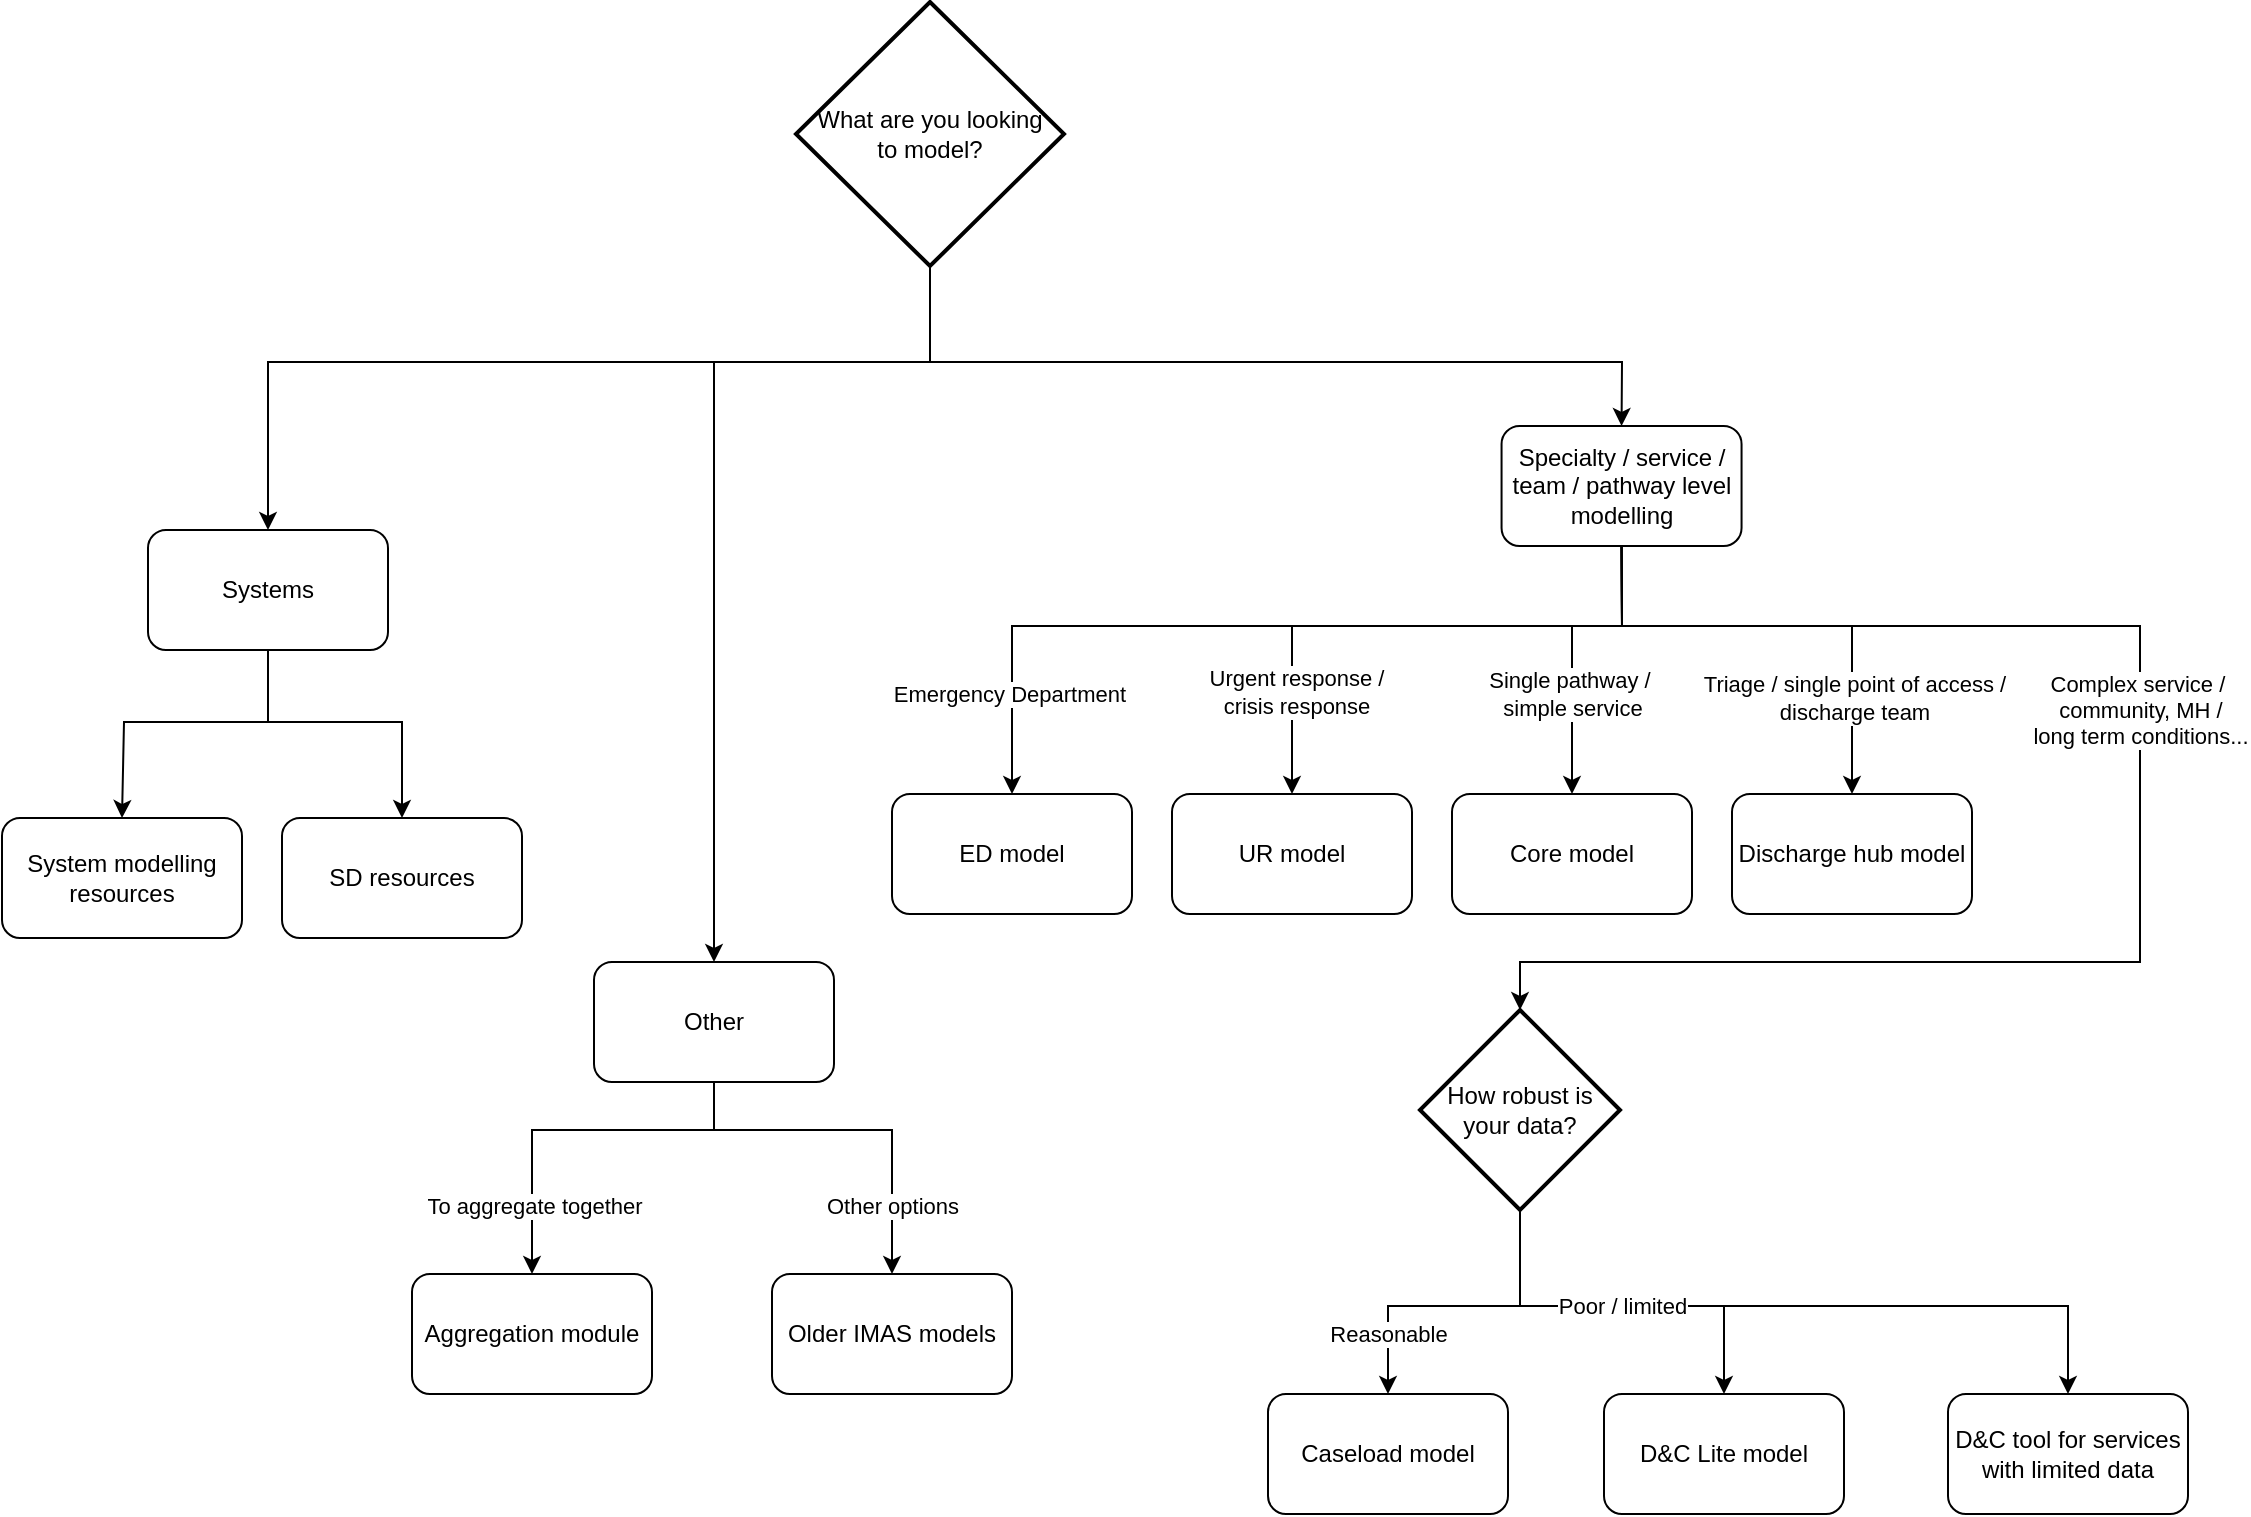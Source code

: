 <mxfile version="21.7.4" type="device">
  <diagram id="C5RBs43oDa-KdzZeNtuy" name="Page-1">
    <mxGraphModel dx="1105" dy="745" grid="1" gridSize="12" guides="1" tooltips="1" connect="1" arrows="1" fold="1" page="1" pageScale="1" pageWidth="1169" pageHeight="827" math="0" shadow="0">
      <root>
        <mxCell id="WIyWlLk6GJQsqaUBKTNV-0" />
        <mxCell id="WIyWlLk6GJQsqaUBKTNV-1" parent="WIyWlLk6GJQsqaUBKTNV-0" />
        <mxCell id="5E1nAYv6gYLTOcTYY_E6-1" value="Systems" style="rounded=1;whiteSpace=wrap;html=1;" parent="WIyWlLk6GJQsqaUBKTNV-1" vertex="1">
          <mxGeometry x="108" y="324" width="120" height="60" as="geometry" />
        </mxCell>
        <UserObject label="System modelling resources" link="https://future.nhs.uk/Demand_Capacity/view?objectId=37445680" id="5E1nAYv6gYLTOcTYY_E6-3">
          <mxCell style="rounded=1;whiteSpace=wrap;html=1;" parent="WIyWlLk6GJQsqaUBKTNV-1" vertex="1">
            <mxGeometry x="35" y="468" width="120" height="60" as="geometry" />
          </mxCell>
        </UserObject>
        <UserObject label="SD resources" link="https://future.nhs.uk/Demand_Capacity/view?objectId=38361776" id="5E1nAYv6gYLTOcTYY_E6-4">
          <mxCell style="rounded=1;whiteSpace=wrap;html=1;" parent="WIyWlLk6GJQsqaUBKTNV-1" vertex="1">
            <mxGeometry x="175" y="468" width="120" height="60" as="geometry" />
          </mxCell>
        </UserObject>
        <mxCell id="5E1nAYv6gYLTOcTYY_E6-6" value="Specialty / service / team / pathway level modelling" style="rounded=1;whiteSpace=wrap;html=1;" parent="WIyWlLk6GJQsqaUBKTNV-1" vertex="1">
          <mxGeometry x="784.78" y="272" width="120" height="60" as="geometry" />
        </mxCell>
        <UserObject label="ED model" link="https://www.england.nhs.uk/ourwork/demand-and-capacity/service-level-demand-and-capacity-planning/models/demand-and-capacity-emergency-department-model/" linkTarget="_blank" id="5E1nAYv6gYLTOcTYY_E6-12">
          <mxCell style="rounded=1;whiteSpace=wrap;html=1;" parent="WIyWlLk6GJQsqaUBKTNV-1" vertex="1">
            <mxGeometry x="480" y="456" width="120" height="60" as="geometry" />
          </mxCell>
        </UserObject>
        <UserObject label="UR model" link="https://future.nhs.uk/Demand_Capacity/view?objectID=25728976" id="5E1nAYv6gYLTOcTYY_E6-13">
          <mxCell style="rounded=1;whiteSpace=wrap;html=1;" parent="WIyWlLk6GJQsqaUBKTNV-1" vertex="1">
            <mxGeometry x="620" y="456" width="120" height="60" as="geometry" />
          </mxCell>
        </UserObject>
        <UserObject label="Core model" link="https://www.england.nhs.uk/ourwork/demand-and-capacity/service-level-demand-and-capacity-planning/models/demand-and-capacity-core-model/" id="5E1nAYv6gYLTOcTYY_E6-16">
          <mxCell style="rounded=1;whiteSpace=wrap;html=1;" parent="WIyWlLk6GJQsqaUBKTNV-1" vertex="1">
            <mxGeometry x="760" y="456" width="120" height="60" as="geometry" />
          </mxCell>
        </UserObject>
        <UserObject label="Discharge hub model" link="https://future.nhs.uk/Demand_Capacity/view?objectID=25729136" id="5E1nAYv6gYLTOcTYY_E6-17">
          <mxCell style="rounded=1;whiteSpace=wrap;html=1;" parent="WIyWlLk6GJQsqaUBKTNV-1" vertex="1">
            <mxGeometry x="900" y="456" width="120" height="60" as="geometry" />
          </mxCell>
        </UserObject>
        <UserObject label="D&amp;amp;C Lite model" link="https://future.nhs.uk/Demand_Capacity/view?objectID=34047120" id="5E1nAYv6gYLTOcTYY_E6-22">
          <mxCell style="rounded=1;whiteSpace=wrap;html=1;" parent="WIyWlLk6GJQsqaUBKTNV-1" vertex="1">
            <mxGeometry x="836" y="756" width="120" height="60" as="geometry" />
          </mxCell>
        </UserObject>
        <UserObject label="Caseload model" link="https://future.nhs.uk/Demand_Capacity/view?objectID=25729104" id="5E1nAYv6gYLTOcTYY_E6-23">
          <mxCell style="rounded=1;whiteSpace=wrap;html=1;" parent="WIyWlLk6GJQsqaUBKTNV-1" vertex="1">
            <mxGeometry x="668" y="756" width="120" height="60" as="geometry" />
          </mxCell>
        </UserObject>
        <mxCell id="5E1nAYv6gYLTOcTYY_E6-24" value="What are you looking &lt;br&gt;to model?" style="strokeWidth=2;html=1;shape=mxgraph.flowchart.decision;whiteSpace=wrap;" parent="WIyWlLk6GJQsqaUBKTNV-1" vertex="1">
          <mxGeometry x="432" y="60" width="134" height="132" as="geometry" />
        </mxCell>
        <mxCell id="5E1nAYv6gYLTOcTYY_E6-25" value="How robust is your data?" style="strokeWidth=2;html=1;shape=mxgraph.flowchart.decision;whiteSpace=wrap;" parent="WIyWlLk6GJQsqaUBKTNV-1" vertex="1">
          <mxGeometry x="744" y="564" width="100" height="100" as="geometry" />
        </mxCell>
        <mxCell id="5E1nAYv6gYLTOcTYY_E6-26" value="Other" style="rounded=1;whiteSpace=wrap;html=1;" parent="WIyWlLk6GJQsqaUBKTNV-1" vertex="1">
          <mxGeometry x="331" y="540" width="120" height="60" as="geometry" />
        </mxCell>
        <UserObject label="Aggregation module" link="https://www.england.nhs.uk/publication/demand-and-capacity-models-aggregation-module/#:~:text=The%20aggregation%20module%20allows%20you,core%20and%20high%20complexity%20model." id="5E1nAYv6gYLTOcTYY_E6-27">
          <mxCell style="rounded=1;whiteSpace=wrap;html=1;" parent="WIyWlLk6GJQsqaUBKTNV-1" vertex="1">
            <mxGeometry x="240" y="696" width="120" height="60" as="geometry" />
          </mxCell>
        </UserObject>
        <UserObject label="Older IMAS models" link="https://www.england.nhs.uk/ourwork/demand-and-capacity/service-level-demand-and-capacity-planning/models/" id="5E1nAYv6gYLTOcTYY_E6-28">
          <mxCell style="rounded=1;whiteSpace=wrap;html=1;" parent="WIyWlLk6GJQsqaUBKTNV-1" vertex="1">
            <mxGeometry x="420" y="696" width="120" height="60" as="geometry" />
          </mxCell>
        </UserObject>
        <mxCell id="5E1nAYv6gYLTOcTYY_E6-35" value="" style="endArrow=classic;html=1;rounded=0;exitX=0.5;exitY=1;exitDx=0;exitDy=0;exitPerimeter=0;entryX=0.5;entryY=0;entryDx=0;entryDy=0;" parent="WIyWlLk6GJQsqaUBKTNV-1" source="5E1nAYv6gYLTOcTYY_E6-24" target="5E1nAYv6gYLTOcTYY_E6-1" edge="1">
          <mxGeometry width="50" height="50" relative="1" as="geometry">
            <mxPoint x="216" y="302" as="sourcePoint" />
            <mxPoint x="266" y="252" as="targetPoint" />
            <Array as="points">
              <mxPoint x="499" y="240" />
              <mxPoint x="168" y="240" />
            </Array>
          </mxGeometry>
        </mxCell>
        <mxCell id="5E1nAYv6gYLTOcTYY_E6-36" value="" style="endArrow=classic;html=1;rounded=0;exitX=0.5;exitY=1;exitDx=0;exitDy=0;exitPerimeter=0;entryX=0.5;entryY=0;entryDx=0;entryDy=0;" parent="WIyWlLk6GJQsqaUBKTNV-1" source="5E1nAYv6gYLTOcTYY_E6-24" target="5E1nAYv6gYLTOcTYY_E6-6" edge="1">
          <mxGeometry width="50" height="50" relative="1" as="geometry">
            <mxPoint x="528" y="410" as="sourcePoint" />
            <mxPoint x="578" y="360" as="targetPoint" />
            <Array as="points">
              <mxPoint x="499" y="240" />
              <mxPoint x="845" y="240" />
            </Array>
          </mxGeometry>
        </mxCell>
        <mxCell id="5E1nAYv6gYLTOcTYY_E6-38" value="" style="endArrow=classic;html=1;rounded=0;entryX=0.5;entryY=0;entryDx=0;entryDy=0;exitX=0.5;exitY=1;exitDx=0;exitDy=0;" parent="WIyWlLk6GJQsqaUBKTNV-1" source="5E1nAYv6gYLTOcTYY_E6-1" target="5E1nAYv6gYLTOcTYY_E6-4" edge="1">
          <mxGeometry width="50" height="50" relative="1" as="geometry">
            <mxPoint x="156" y="384" as="sourcePoint" />
            <mxPoint x="578" y="444" as="targetPoint" />
            <Array as="points">
              <mxPoint x="168" y="420" />
              <mxPoint x="235" y="420" />
            </Array>
          </mxGeometry>
        </mxCell>
        <mxCell id="5E1nAYv6gYLTOcTYY_E6-40" value="Emergency Department&amp;nbsp;" style="endArrow=classic;html=1;rounded=0;exitX=0.5;exitY=1;exitDx=0;exitDy=0;entryX=0.5;entryY=0;entryDx=0;entryDy=0;" parent="WIyWlLk6GJQsqaUBKTNV-1" source="5E1nAYv6gYLTOcTYY_E6-6" target="5E1nAYv6gYLTOcTYY_E6-12" edge="1">
          <mxGeometry x="0.769" relative="1" as="geometry">
            <mxPoint x="552.78" y="416" as="sourcePoint" />
            <mxPoint x="652.78" y="416" as="targetPoint" />
            <Array as="points">
              <mxPoint x="845" y="372" />
              <mxPoint x="540" y="372" />
            </Array>
            <mxPoint as="offset" />
          </mxGeometry>
        </mxCell>
        <mxCell id="5E1nAYv6gYLTOcTYY_E6-43" value="Urgent response / &lt;br&gt;crisis response" style="endArrow=classic;html=1;rounded=0;entryX=0.5;entryY=0;entryDx=0;entryDy=0;exitX=0.5;exitY=1;exitDx=0;exitDy=0;" parent="WIyWlLk6GJQsqaUBKTNV-1" source="5E1nAYv6gYLTOcTYY_E6-6" target="5E1nAYv6gYLTOcTYY_E6-13" edge="1">
          <mxGeometry x="0.648" y="2" relative="1" as="geometry">
            <mxPoint x="704.78" y="368" as="sourcePoint" />
            <mxPoint x="652.78" y="464" as="targetPoint" />
            <Array as="points">
              <mxPoint x="845" y="372" />
              <mxPoint x="680" y="372" />
            </Array>
            <mxPoint as="offset" />
          </mxGeometry>
        </mxCell>
        <mxCell id="5E1nAYv6gYLTOcTYY_E6-45" value="" style="endArrow=classic;html=1;rounded=0;entryX=0.5;entryY=0;entryDx=0;entryDy=0;" parent="WIyWlLk6GJQsqaUBKTNV-1" target="5E1nAYv6gYLTOcTYY_E6-16" edge="1">
          <mxGeometry relative="1" as="geometry">
            <mxPoint x="820" y="372" as="sourcePoint" />
            <mxPoint x="652.78" y="464" as="targetPoint" />
          </mxGeometry>
        </mxCell>
        <mxCell id="5E1nAYv6gYLTOcTYY_E6-46" value="Single pathway /&amp;nbsp;&lt;br&gt;simple service" style="edgeLabel;resizable=0;html=1;align=center;verticalAlign=middle;" parent="5E1nAYv6gYLTOcTYY_E6-45" connectable="0" vertex="1">
          <mxGeometry relative="1" as="geometry">
            <mxPoint y="-8" as="offset" />
          </mxGeometry>
        </mxCell>
        <mxCell id="5E1nAYv6gYLTOcTYY_E6-47" value="" style="endArrow=classic;html=1;rounded=0;entryX=0.5;entryY=0;entryDx=0;entryDy=0;exitX=0.5;exitY=1;exitDx=0;exitDy=0;" parent="WIyWlLk6GJQsqaUBKTNV-1" source="5E1nAYv6gYLTOcTYY_E6-6" target="5E1nAYv6gYLTOcTYY_E6-17" edge="1">
          <mxGeometry relative="1" as="geometry">
            <mxPoint x="828" y="348" as="sourcePoint" />
            <mxPoint x="652.78" y="464" as="targetPoint" />
            <Array as="points">
              <mxPoint x="845" y="372" />
              <mxPoint x="960" y="372" />
            </Array>
          </mxGeometry>
        </mxCell>
        <mxCell id="5E1nAYv6gYLTOcTYY_E6-48" value="Triage / single point of access /&lt;br&gt;discharge team" style="edgeLabel;resizable=0;html=1;align=center;verticalAlign=middle;" parent="5E1nAYv6gYLTOcTYY_E6-47" connectable="0" vertex="1">
          <mxGeometry relative="1" as="geometry">
            <mxPoint x="36" y="36" as="offset" />
          </mxGeometry>
        </mxCell>
        <mxCell id="5E1nAYv6gYLTOcTYY_E6-51" value="" style="endArrow=classic;html=1;rounded=0;entryX=0.5;entryY=0;entryDx=0;entryDy=0;exitX=0.5;exitY=1;exitDx=0;exitDy=0;exitPerimeter=0;" parent="WIyWlLk6GJQsqaUBKTNV-1" source="5E1nAYv6gYLTOcTYY_E6-24" target="5E1nAYv6gYLTOcTYY_E6-26" edge="1">
          <mxGeometry width="50" height="50" relative="1" as="geometry">
            <mxPoint x="355" y="120" as="sourcePoint" />
            <mxPoint x="384" y="468" as="targetPoint" />
            <Array as="points">
              <mxPoint x="499" y="240" />
              <mxPoint x="391" y="240" />
            </Array>
          </mxGeometry>
        </mxCell>
        <mxCell id="5E1nAYv6gYLTOcTYY_E6-52" value="" style="endArrow=classic;html=1;rounded=0;exitX=0.5;exitY=1;exitDx=0;exitDy=0;entryX=0.5;entryY=0;entryDx=0;entryDy=0;" parent="WIyWlLk6GJQsqaUBKTNV-1" source="5E1nAYv6gYLTOcTYY_E6-26" target="5E1nAYv6gYLTOcTYY_E6-27" edge="1">
          <mxGeometry relative="1" as="geometry">
            <mxPoint x="540" y="552" as="sourcePoint" />
            <mxPoint x="640" y="552" as="targetPoint" />
            <Array as="points">
              <mxPoint x="391" y="624" />
              <mxPoint x="300" y="624" />
            </Array>
          </mxGeometry>
        </mxCell>
        <mxCell id="5E1nAYv6gYLTOcTYY_E6-53" value="To aggregate together" style="edgeLabel;resizable=0;html=1;align=center;verticalAlign=middle;" parent="5E1nAYv6gYLTOcTYY_E6-52" connectable="0" vertex="1">
          <mxGeometry relative="1" as="geometry">
            <mxPoint x="-21" y="38" as="offset" />
          </mxGeometry>
        </mxCell>
        <mxCell id="5E1nAYv6gYLTOcTYY_E6-54" value="" style="endArrow=classic;html=1;rounded=0;exitX=0.5;exitY=1;exitDx=0;exitDy=0;entryX=0.5;entryY=0;entryDx=0;entryDy=0;" parent="WIyWlLk6GJQsqaUBKTNV-1" source="5E1nAYv6gYLTOcTYY_E6-26" target="5E1nAYv6gYLTOcTYY_E6-28" edge="1">
          <mxGeometry relative="1" as="geometry">
            <mxPoint x="540" y="552" as="sourcePoint" />
            <mxPoint x="640" y="552" as="targetPoint" />
            <Array as="points">
              <mxPoint x="391" y="624" />
              <mxPoint x="480" y="624" />
            </Array>
          </mxGeometry>
        </mxCell>
        <mxCell id="5E1nAYv6gYLTOcTYY_E6-55" value="Other options" style="edgeLabel;resizable=0;html=1;align=center;verticalAlign=middle;" parent="5E1nAYv6gYLTOcTYY_E6-54" connectable="0" vertex="1">
          <mxGeometry relative="1" as="geometry">
            <mxPoint x="20" y="38" as="offset" />
          </mxGeometry>
        </mxCell>
        <mxCell id="5E1nAYv6gYLTOcTYY_E6-56" value="Reasonable" style="endArrow=classic;html=1;rounded=0;exitX=0.5;exitY=1;exitDx=0;exitDy=0;exitPerimeter=0;entryX=0.5;entryY=0;entryDx=0;entryDy=0;" parent="WIyWlLk6GJQsqaUBKTNV-1" source="5E1nAYv6gYLTOcTYY_E6-25" target="5E1nAYv6gYLTOcTYY_E6-23" edge="1">
          <mxGeometry x="0.619" relative="1" as="geometry">
            <mxPoint x="416" y="468" as="sourcePoint" />
            <mxPoint x="516" y="468" as="targetPoint" />
            <Array as="points">
              <mxPoint x="794" y="712" />
              <mxPoint x="728" y="712" />
            </Array>
            <mxPoint as="offset" />
          </mxGeometry>
        </mxCell>
        <mxCell id="5E1nAYv6gYLTOcTYY_E6-58" value="" style="endArrow=classic;html=1;rounded=0;exitX=0.5;exitY=1;exitDx=0;exitDy=0;exitPerimeter=0;entryX=0.5;entryY=0;entryDx=0;entryDy=0;" parent="WIyWlLk6GJQsqaUBKTNV-1" source="5E1nAYv6gYLTOcTYY_E6-25" target="5E1nAYv6gYLTOcTYY_E6-22" edge="1">
          <mxGeometry relative="1" as="geometry">
            <mxPoint x="812" y="720" as="sourcePoint" />
            <mxPoint x="516" y="468" as="targetPoint" />
            <Array as="points">
              <mxPoint x="794" y="712" />
              <mxPoint x="896" y="712" />
            </Array>
          </mxGeometry>
        </mxCell>
        <mxCell id="5E1nAYv6gYLTOcTYY_E6-59" value="Poor / limited" style="edgeLabel;resizable=0;html=1;align=center;verticalAlign=middle;" parent="5E1nAYv6gYLTOcTYY_E6-58" connectable="0" vertex="1">
          <mxGeometry relative="1" as="geometry">
            <mxPoint x="2" as="offset" />
          </mxGeometry>
        </mxCell>
        <mxCell id="5E1nAYv6gYLTOcTYY_E6-61" value="" style="endArrow=classic;html=1;rounded=0;exitX=0.5;exitY=1;exitDx=0;exitDy=0;entryX=0.5;entryY=0;entryDx=0;entryDy=0;" parent="WIyWlLk6GJQsqaUBKTNV-1" source="5E1nAYv6gYLTOcTYY_E6-1" target="5E1nAYv6gYLTOcTYY_E6-3" edge="1">
          <mxGeometry width="50" height="50" relative="1" as="geometry">
            <mxPoint x="264" y="434" as="sourcePoint" />
            <mxPoint x="314" y="384" as="targetPoint" />
            <Array as="points">
              <mxPoint x="168" y="420" />
              <mxPoint x="96" y="420" />
            </Array>
          </mxGeometry>
        </mxCell>
        <mxCell id="5E1nAYv6gYLTOcTYY_E6-64" value="" style="endArrow=classic;html=1;rounded=0;exitX=0.5;exitY=1;exitDx=0;exitDy=0;entryX=0.5;entryY=0;entryDx=0;entryDy=0;entryPerimeter=0;" parent="WIyWlLk6GJQsqaUBKTNV-1" source="5E1nAYv6gYLTOcTYY_E6-6" target="5E1nAYv6gYLTOcTYY_E6-25" edge="1">
          <mxGeometry relative="1" as="geometry">
            <mxPoint x="804" y="420" as="sourcePoint" />
            <mxPoint x="904" y="420" as="targetPoint" />
            <Array as="points">
              <mxPoint x="845" y="372" />
              <mxPoint x="1104" y="372" />
              <mxPoint x="1104" y="540" />
              <mxPoint x="794" y="540" />
            </Array>
          </mxGeometry>
        </mxCell>
        <mxCell id="5E1nAYv6gYLTOcTYY_E6-65" value="Complex service /&amp;nbsp;&lt;br&gt;community, MH /&lt;br&gt;long term conditions..." style="edgeLabel;resizable=0;html=1;align=center;verticalAlign=middle;" parent="5E1nAYv6gYLTOcTYY_E6-64" connectable="0" vertex="1">
          <mxGeometry relative="1" as="geometry">
            <mxPoint y="-60" as="offset" />
          </mxGeometry>
        </mxCell>
        <UserObject label="D&amp;amp;C tool for services with limited data" link="https://future.nhs.uk/Demand_Capacity/view?objectID=40969264" id="YU3eIzGgAC4eAkwUQVJa-0">
          <mxCell style="rounded=1;whiteSpace=wrap;html=1;" vertex="1" parent="WIyWlLk6GJQsqaUBKTNV-1">
            <mxGeometry x="1008" y="756" width="120" height="60" as="geometry" />
          </mxCell>
        </UserObject>
        <mxCell id="YU3eIzGgAC4eAkwUQVJa-2" value="" style="endArrow=classic;html=1;rounded=0;entryX=0.5;entryY=0;entryDx=0;entryDy=0;" edge="1" parent="WIyWlLk6GJQsqaUBKTNV-1" target="YU3eIzGgAC4eAkwUQVJa-0">
          <mxGeometry width="50" height="50" relative="1" as="geometry">
            <mxPoint x="896" y="712" as="sourcePoint" />
            <mxPoint x="722" y="468" as="targetPoint" />
            <Array as="points">
              <mxPoint x="1068" y="712" />
            </Array>
          </mxGeometry>
        </mxCell>
      </root>
    </mxGraphModel>
  </diagram>
</mxfile>
